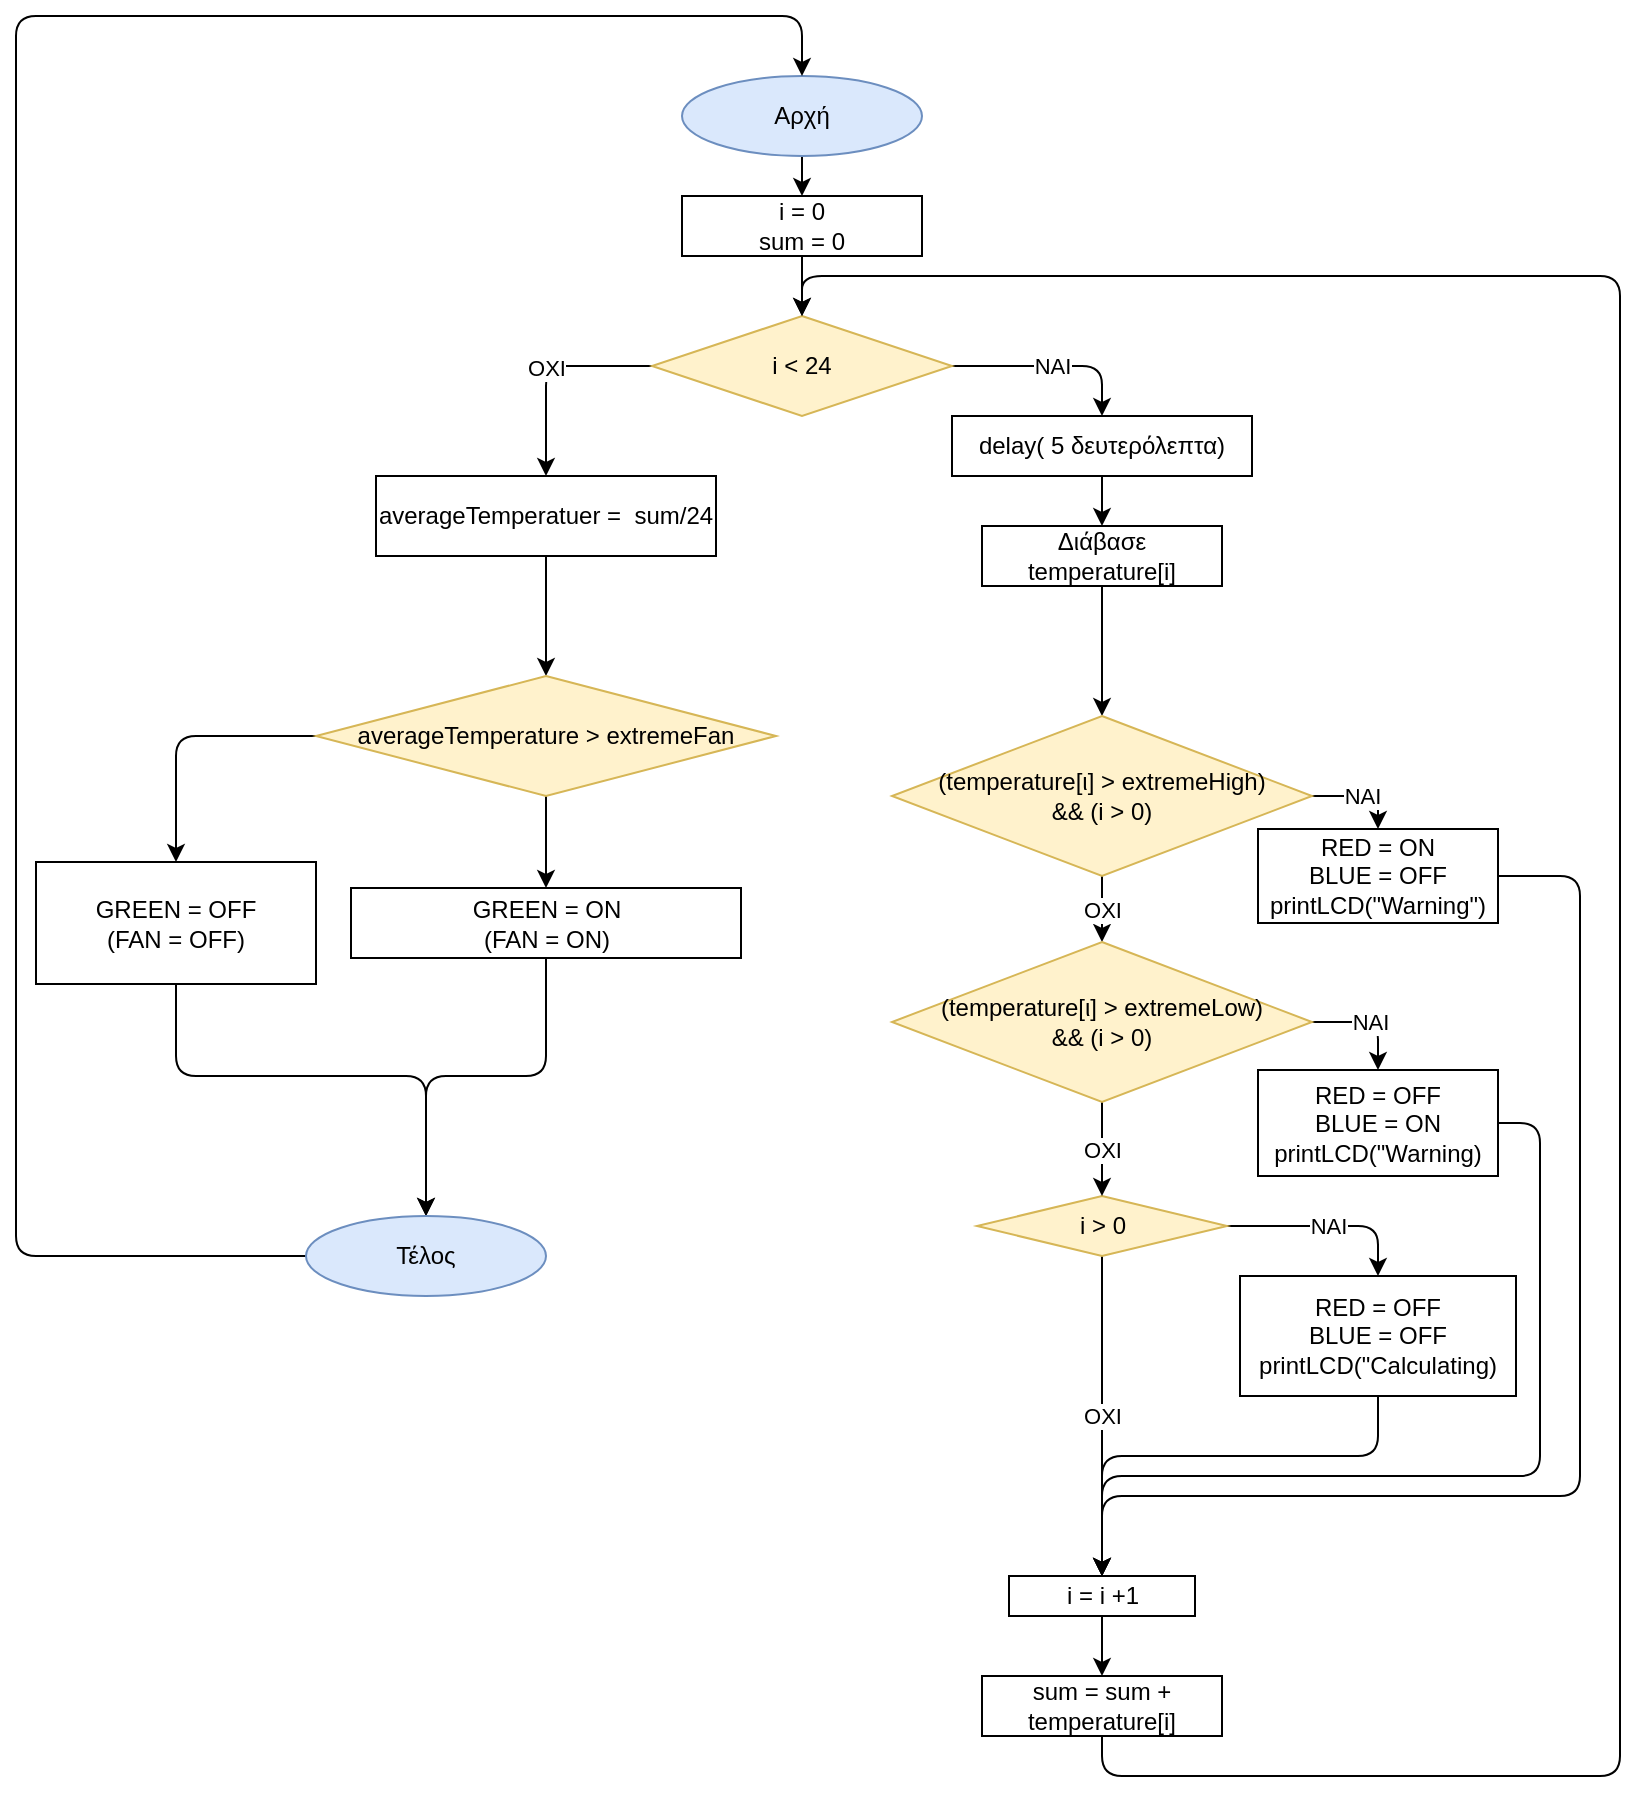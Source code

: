 <mxfile version="10.6.7" type="device"><diagram id="vuffkwAjDP93bjpEIRlv" name="Page-1"><mxGraphModel dx="754" dy="570" grid="1" gridSize="10" guides="1" tooltips="1" connect="1" arrows="1" fold="1" page="1" pageScale="1" pageWidth="827" pageHeight="1169" math="0" shadow="0"><root><mxCell id="0"/><mxCell id="1" parent="0"/><mxCell id="jDqW3Mp802qH_IWcDawT-2" value="i = 0&lt;br&gt;sum = 0&lt;br&gt;" style="rounded=0;whiteSpace=wrap;html=1;" parent="1" vertex="1"><mxGeometry x="351" y="110" width="120" height="30" as="geometry"/></mxCell><mxCell id="2WE7hKwskWOgReP9rWz5-14" value="NAI" style="edgeStyle=orthogonalEdgeStyle;rounded=1;orthogonalLoop=1;jettySize=auto;html=1;exitX=1;exitY=0.5;exitDx=0;exitDy=0;entryX=0.5;entryY=0;entryDx=0;entryDy=0;" edge="1" parent="1" source="jDqW3Mp802qH_IWcDawT-4" target="jDqW3Mp802qH_IWcDawT-8"><mxGeometry relative="1" as="geometry"/></mxCell><mxCell id="2WE7hKwskWOgReP9rWz5-15" value="OXI" style="edgeStyle=orthogonalEdgeStyle;rounded=1;orthogonalLoop=1;jettySize=auto;html=1;exitX=0;exitY=0.5;exitDx=0;exitDy=0;entryX=0.5;entryY=0;entryDx=0;entryDy=0;" edge="1" parent="1" source="jDqW3Mp802qH_IWcDawT-4" target="jDqW3Mp802qH_IWcDawT-35"><mxGeometry relative="1" as="geometry"/></mxCell><mxCell id="jDqW3Mp802qH_IWcDawT-4" value="i &amp;lt; 24" style="rhombus;whiteSpace=wrap;html=1;fillColor=#fff2cc;strokeColor=#d6b656;" parent="1" vertex="1"><mxGeometry x="336" y="170" width="150" height="50" as="geometry"/></mxCell><mxCell id="jDqW3Mp802qH_IWcDawT-7" value="" style="endArrow=classic;html=1;exitX=0.5;exitY=1;exitDx=0;exitDy=0;entryX=0.5;entryY=0;entryDx=0;entryDy=0;" parent="1" source="jDqW3Mp802qH_IWcDawT-2" target="jDqW3Mp802qH_IWcDawT-4" edge="1"><mxGeometry width="50" height="50" relative="1" as="geometry"><mxPoint x="343" y="330" as="sourcePoint"/><mxPoint x="393" y="280" as="targetPoint"/></mxGeometry></mxCell><mxCell id="jDqW3Mp802qH_IWcDawT-8" value="delay( 5 δευτερόλεπτα)" style="rounded=0;whiteSpace=wrap;html=1;" parent="1" vertex="1"><mxGeometry x="486" y="220" width="150" height="30" as="geometry"/></mxCell><mxCell id="jDqW3Mp802qH_IWcDawT-58" style="edgeStyle=orthogonalEdgeStyle;rounded=0;orthogonalLoop=1;jettySize=auto;html=1;exitX=0.5;exitY=1;exitDx=0;exitDy=0;entryX=0.5;entryY=0;entryDx=0;entryDy=0;" parent="1" source="jDqW3Mp802qH_IWcDawT-14" target="jDqW3Mp802qH_IWcDawT-56" edge="1"><mxGeometry relative="1" as="geometry"/></mxCell><mxCell id="jDqW3Mp802qH_IWcDawT-14" value="Διάβασε temperature[i]" style="rounded=0;whiteSpace=wrap;html=1;" parent="1" vertex="1"><mxGeometry x="501" y="275" width="120" height="30" as="geometry"/></mxCell><mxCell id="jDqW3Mp802qH_IWcDawT-15" value="" style="endArrow=classic;html=1;exitX=0.5;exitY=1;exitDx=0;exitDy=0;entryX=0.5;entryY=0;entryDx=0;entryDy=0;" parent="1" source="jDqW3Mp802qH_IWcDawT-8" target="jDqW3Mp802qH_IWcDawT-14" edge="1"><mxGeometry width="50" height="50" relative="1" as="geometry"><mxPoint x="561" y="310" as="sourcePoint"/><mxPoint x="578" y="310" as="targetPoint"/></mxGeometry></mxCell><mxCell id="jDqW3Mp802qH_IWcDawT-17" style="edgeStyle=orthogonalEdgeStyle;rounded=0;orthogonalLoop=1;jettySize=auto;html=1;exitX=0.5;exitY=1;exitDx=0;exitDy=0;" parent="1" source="jDqW3Mp802qH_IWcDawT-14" target="jDqW3Mp802qH_IWcDawT-14" edge="1"><mxGeometry relative="1" as="geometry"/></mxCell><mxCell id="2WE7hKwskWOgReP9rWz5-20" style="edgeStyle=orthogonalEdgeStyle;rounded=1;orthogonalLoop=1;jettySize=auto;html=1;exitX=0.5;exitY=1;exitDx=0;exitDy=0;" edge="1" parent="1" source="jDqW3Mp802qH_IWcDawT-28" target="2WE7hKwskWOgReP9rWz5-16"><mxGeometry relative="1" as="geometry"/></mxCell><mxCell id="jDqW3Mp802qH_IWcDawT-28" value="i = i +1" style="rounded=0;whiteSpace=wrap;html=1;" parent="1" vertex="1"><mxGeometry x="514.5" y="800" width="93" height="20" as="geometry"/></mxCell><mxCell id="jDqW3Mp802qH_IWcDawT-34" style="edgeStyle=orthogonalEdgeStyle;rounded=0;orthogonalLoop=1;jettySize=auto;html=1;exitX=0.5;exitY=1;exitDx=0;exitDy=0;" parent="1" edge="1"><mxGeometry relative="1" as="geometry"><mxPoint x="276" y="350" as="sourcePoint"/><mxPoint x="276" y="350" as="targetPoint"/></mxGeometry></mxCell><mxCell id="2WE7hKwskWOgReP9rWz5-23" style="edgeStyle=orthogonalEdgeStyle;rounded=1;orthogonalLoop=1;jettySize=auto;html=1;exitX=0.5;exitY=1;exitDx=0;exitDy=0;" edge="1" parent="1" source="jDqW3Mp802qH_IWcDawT-35" target="jDqW3Mp802qH_IWcDawT-39"><mxGeometry relative="1" as="geometry"/></mxCell><mxCell id="jDqW3Mp802qH_IWcDawT-35" value="averageTemperatuer =&amp;nbsp; sum/24" style="rounded=0;whiteSpace=wrap;html=1;" parent="1" vertex="1"><mxGeometry x="198" y="250" width="170" height="40" as="geometry"/></mxCell><mxCell id="2WE7hKwskWOgReP9rWz5-24" style="edgeStyle=orthogonalEdgeStyle;rounded=1;orthogonalLoop=1;jettySize=auto;html=1;exitX=0.5;exitY=1;exitDx=0;exitDy=0;entryX=0.5;entryY=0;entryDx=0;entryDy=0;" edge="1" parent="1" source="jDqW3Mp802qH_IWcDawT-39" target="jDqW3Mp802qH_IWcDawT-41"><mxGeometry relative="1" as="geometry"/></mxCell><mxCell id="2WE7hKwskWOgReP9rWz5-25" style="edgeStyle=orthogonalEdgeStyle;rounded=1;orthogonalLoop=1;jettySize=auto;html=1;exitX=0;exitY=0.5;exitDx=0;exitDy=0;" edge="1" parent="1" source="jDqW3Mp802qH_IWcDawT-39" target="jDqW3Mp802qH_IWcDawT-46"><mxGeometry relative="1" as="geometry"/></mxCell><mxCell id="jDqW3Mp802qH_IWcDawT-39" value="averageTemperature &amp;gt; extremeFan" style="rhombus;whiteSpace=wrap;html=1;fillColor=#fff2cc;strokeColor=#d6b656;" parent="1" vertex="1"><mxGeometry x="168" y="350" width="230" height="60" as="geometry"/></mxCell><mxCell id="jDqW3Mp802qH_IWcDawT-102" style="edgeStyle=orthogonalEdgeStyle;rounded=1;orthogonalLoop=1;jettySize=auto;html=1;exitX=0.5;exitY=1;exitDx=0;exitDy=0;" parent="1" source="jDqW3Mp802qH_IWcDawT-41" target="jDqW3Mp802qH_IWcDawT-99" edge="1"><mxGeometry relative="1" as="geometry"><Array as="points"><mxPoint x="283" y="550"/><mxPoint x="223" y="550"/></Array></mxGeometry></mxCell><mxCell id="jDqW3Mp802qH_IWcDawT-41" value="GREEN = ON&lt;br&gt;(FAN = ON)&lt;br&gt;" style="rounded=0;whiteSpace=wrap;html=1;" parent="1" vertex="1"><mxGeometry x="185.5" y="456" width="195" height="35" as="geometry"/></mxCell><mxCell id="jDqW3Mp802qH_IWcDawT-101" style="edgeStyle=orthogonalEdgeStyle;rounded=1;orthogonalLoop=1;jettySize=auto;html=1;exitX=0.5;exitY=1;exitDx=0;exitDy=0;entryX=0.5;entryY=0;entryDx=0;entryDy=0;" parent="1" source="jDqW3Mp802qH_IWcDawT-46" target="jDqW3Mp802qH_IWcDawT-99" edge="1"><mxGeometry relative="1" as="geometry"><Array as="points"><mxPoint x="98" y="550"/><mxPoint x="223" y="550"/></Array></mxGeometry></mxCell><mxCell id="jDqW3Mp802qH_IWcDawT-46" value="GREEN = OFF&lt;br&gt;(FAN = OFF)&lt;br&gt;" style="rounded=0;whiteSpace=wrap;html=1;" parent="1" vertex="1"><mxGeometry x="28" y="443" width="140" height="61" as="geometry"/></mxCell><mxCell id="jDqW3Mp802qH_IWcDawT-106" style="edgeStyle=orthogonalEdgeStyle;rounded=1;orthogonalLoop=1;jettySize=auto;html=1;exitX=0.5;exitY=1;exitDx=0;exitDy=0;entryX=0.5;entryY=0;entryDx=0;entryDy=0;" parent="1" source="jDqW3Mp802qH_IWcDawT-51" target="jDqW3Mp802qH_IWcDawT-2" edge="1"><mxGeometry relative="1" as="geometry"/></mxCell><mxCell id="jDqW3Mp802qH_IWcDawT-51" value="Αρχή" style="ellipse;whiteSpace=wrap;html=1;fillColor=#dae8fc;strokeColor=#6c8ebf;" parent="1" vertex="1"><mxGeometry x="351" y="50" width="120" height="40" as="geometry"/></mxCell><mxCell id="FjjmFDMv3Kl5Ru9UG_Fq-2" value="NAI" style="edgeStyle=orthogonalEdgeStyle;rounded=1;orthogonalLoop=1;jettySize=auto;html=1;exitX=1;exitY=0.5;exitDx=0;exitDy=0;entryX=0.5;entryY=0;entryDx=0;entryDy=0;" parent="1" source="jDqW3Mp802qH_IWcDawT-56" target="jDqW3Mp802qH_IWcDawT-59" edge="1"><mxGeometry relative="1" as="geometry"/></mxCell><mxCell id="2WE7hKwskWOgReP9rWz5-2" value="OXI" style="edgeStyle=orthogonalEdgeStyle;rounded=0;orthogonalLoop=1;jettySize=auto;html=1;exitX=0.5;exitY=1;exitDx=0;exitDy=0;entryX=0.5;entryY=0;entryDx=0;entryDy=0;" edge="1" parent="1" source="jDqW3Mp802qH_IWcDawT-56" target="2WE7hKwskWOgReP9rWz5-1"><mxGeometry relative="1" as="geometry"/></mxCell><mxCell id="jDqW3Mp802qH_IWcDawT-56" value="(temperature[ι] &amp;gt; extremeHigh)&lt;br&gt;&amp;amp;&amp;amp; (i &amp;gt; 0)&lt;br&gt;" style="rhombus;whiteSpace=wrap;html=1;fillColor=#fff2cc;strokeColor=#d6b656;" parent="1" vertex="1"><mxGeometry x="456" y="370" width="210" height="80" as="geometry"/></mxCell><mxCell id="FjjmFDMv3Kl5Ru9UG_Fq-4" style="edgeStyle=orthogonalEdgeStyle;rounded=1;orthogonalLoop=1;jettySize=auto;html=1;exitX=1;exitY=0.5;exitDx=0;exitDy=0;entryX=0.5;entryY=0;entryDx=0;entryDy=0;" parent="1" source="jDqW3Mp802qH_IWcDawT-59" target="jDqW3Mp802qH_IWcDawT-28" edge="1"><mxGeometry relative="1" as="geometry"><Array as="points"><mxPoint x="800" y="450"/><mxPoint x="800" y="760"/><mxPoint x="561" y="760"/></Array><mxPoint x="561" y="850" as="targetPoint"/></mxGeometry></mxCell><mxCell id="jDqW3Mp802qH_IWcDawT-59" value="RED = ON&lt;br&gt;BLUE = OFF&lt;br&gt;printLCD(&quot;Warning&quot;)&lt;br&gt;" style="rounded=0;whiteSpace=wrap;html=1;" parent="1" vertex="1"><mxGeometry x="639" y="426.5" width="120" height="47" as="geometry"/></mxCell><mxCell id="FjjmFDMv3Kl5Ru9UG_Fq-3" style="edgeStyle=orthogonalEdgeStyle;rounded=1;orthogonalLoop=1;jettySize=auto;html=1;exitX=1;exitY=0.5;exitDx=0;exitDy=0;entryX=0.5;entryY=0;entryDx=0;entryDy=0;" parent="1" source="jDqW3Mp802qH_IWcDawT-65" target="jDqW3Mp802qH_IWcDawT-28" edge="1"><mxGeometry relative="1" as="geometry"><Array as="points"><mxPoint x="780" y="574"/><mxPoint x="780" y="750"/><mxPoint x="561" y="750"/></Array><mxPoint x="561" y="850" as="targetPoint"/></mxGeometry></mxCell><mxCell id="jDqW3Mp802qH_IWcDawT-65" value="RED = OFF&lt;br&gt;BLUE = ON&lt;br&gt;printLCD(&quot;Warning)&lt;br&gt;" style="rounded=0;whiteSpace=wrap;html=1;" parent="1" vertex="1"><mxGeometry x="639" y="547" width="120" height="53" as="geometry"/></mxCell><mxCell id="jDqW3Mp802qH_IWcDawT-85" value="OXI" style="edgeStyle=orthogonalEdgeStyle;rounded=1;orthogonalLoop=1;jettySize=auto;html=1;exitX=0.5;exitY=1;exitDx=0;exitDy=0;entryX=0.5;entryY=0;entryDx=0;entryDy=0;" parent="1" source="jDqW3Mp802qH_IWcDawT-75" target="jDqW3Mp802qH_IWcDawT-28" edge="1"><mxGeometry relative="1" as="geometry"><mxPoint x="561" y="850" as="targetPoint"/></mxGeometry></mxCell><mxCell id="2WE7hKwskWOgReP9rWz5-6" value="NAI" style="edgeStyle=orthogonalEdgeStyle;rounded=1;orthogonalLoop=1;jettySize=auto;html=1;exitX=1;exitY=0.5;exitDx=0;exitDy=0;entryX=0.5;entryY=0;entryDx=0;entryDy=0;" edge="1" parent="1" source="jDqW3Mp802qH_IWcDawT-75" target="2WE7hKwskWOgReP9rWz5-4"><mxGeometry relative="1" as="geometry"/></mxCell><mxCell id="jDqW3Mp802qH_IWcDawT-75" value="i &amp;gt; 0" style="rhombus;whiteSpace=wrap;html=1;fillColor=#fff2cc;strokeColor=#d6b656;" parent="1" vertex="1"><mxGeometry x="498.5" y="610" width="125" height="30" as="geometry"/></mxCell><mxCell id="jDqW3Mp802qH_IWcDawT-103" style="edgeStyle=orthogonalEdgeStyle;rounded=1;orthogonalLoop=1;jettySize=auto;html=1;exitX=0;exitY=0.5;exitDx=0;exitDy=0;entryX=0.5;entryY=0;entryDx=0;entryDy=0;" parent="1" source="jDqW3Mp802qH_IWcDawT-99" target="jDqW3Mp802qH_IWcDawT-51" edge="1"><mxGeometry relative="1" as="geometry"><Array as="points"><mxPoint x="18" y="640"/><mxPoint x="18" y="20"/><mxPoint x="411" y="20"/></Array></mxGeometry></mxCell><mxCell id="jDqW3Mp802qH_IWcDawT-99" value="Τέλος" style="ellipse;whiteSpace=wrap;html=1;fillColor=#dae8fc;strokeColor=#6c8ebf;" parent="1" vertex="1"><mxGeometry x="163" y="620" width="120" height="40" as="geometry"/></mxCell><mxCell id="2WE7hKwskWOgReP9rWz5-3" value="NAI" style="edgeStyle=orthogonalEdgeStyle;rounded=1;orthogonalLoop=1;jettySize=auto;html=1;exitX=1;exitY=0.5;exitDx=0;exitDy=0;entryX=0.5;entryY=0;entryDx=0;entryDy=0;" edge="1" parent="1" source="2WE7hKwskWOgReP9rWz5-1" target="jDqW3Mp802qH_IWcDawT-65"><mxGeometry relative="1" as="geometry"/></mxCell><mxCell id="2WE7hKwskWOgReP9rWz5-5" value="OXI" style="edgeStyle=orthogonalEdgeStyle;rounded=1;orthogonalLoop=1;jettySize=auto;html=1;exitX=0.5;exitY=1;exitDx=0;exitDy=0;" edge="1" parent="1" source="2WE7hKwskWOgReP9rWz5-1" target="jDqW3Mp802qH_IWcDawT-75"><mxGeometry relative="1" as="geometry"/></mxCell><mxCell id="2WE7hKwskWOgReP9rWz5-1" value="(temperature[ι] &amp;gt; extremeLow)&lt;br&gt;&amp;amp;&amp;amp; (i &amp;gt; 0)&lt;br&gt;" style="rhombus;whiteSpace=wrap;html=1;fillColor=#fff2cc;strokeColor=#d6b656;" vertex="1" parent="1"><mxGeometry x="456" y="483" width="210" height="80" as="geometry"/></mxCell><mxCell id="2WE7hKwskWOgReP9rWz5-7" style="edgeStyle=orthogonalEdgeStyle;rounded=1;orthogonalLoop=1;jettySize=auto;html=1;exitX=0.5;exitY=1;exitDx=0;exitDy=0;entryX=0.5;entryY=0;entryDx=0;entryDy=0;" edge="1" parent="1" source="2WE7hKwskWOgReP9rWz5-4" target="jDqW3Mp802qH_IWcDawT-28"><mxGeometry relative="1" as="geometry"><Array as="points"><mxPoint x="699" y="740"/><mxPoint x="561" y="740"/></Array></mxGeometry></mxCell><mxCell id="2WE7hKwskWOgReP9rWz5-4" value="RED = OFF&lt;br&gt;BLUE = OFF&lt;br&gt;printLCD(&quot;Calculating)" style="rounded=0;whiteSpace=wrap;html=1;" vertex="1" parent="1"><mxGeometry x="630" y="650" width="138" height="60" as="geometry"/></mxCell><mxCell id="2WE7hKwskWOgReP9rWz5-22" style="edgeStyle=orthogonalEdgeStyle;rounded=1;orthogonalLoop=1;jettySize=auto;html=1;exitX=0.5;exitY=1;exitDx=0;exitDy=0;entryX=0.5;entryY=0;entryDx=0;entryDy=0;" edge="1" parent="1" source="2WE7hKwskWOgReP9rWz5-16" target="jDqW3Mp802qH_IWcDawT-4"><mxGeometry relative="1" as="geometry"><Array as="points"><mxPoint x="561" y="900"/><mxPoint x="820" y="900"/><mxPoint x="820" y="150"/><mxPoint x="411" y="150"/></Array></mxGeometry></mxCell><mxCell id="2WE7hKwskWOgReP9rWz5-16" value="sum = sum + temperature[i]" style="rounded=0;whiteSpace=wrap;html=1;" vertex="1" parent="1"><mxGeometry x="501" y="850" width="120" height="30" as="geometry"/></mxCell></root></mxGraphModel></diagram></mxfile>